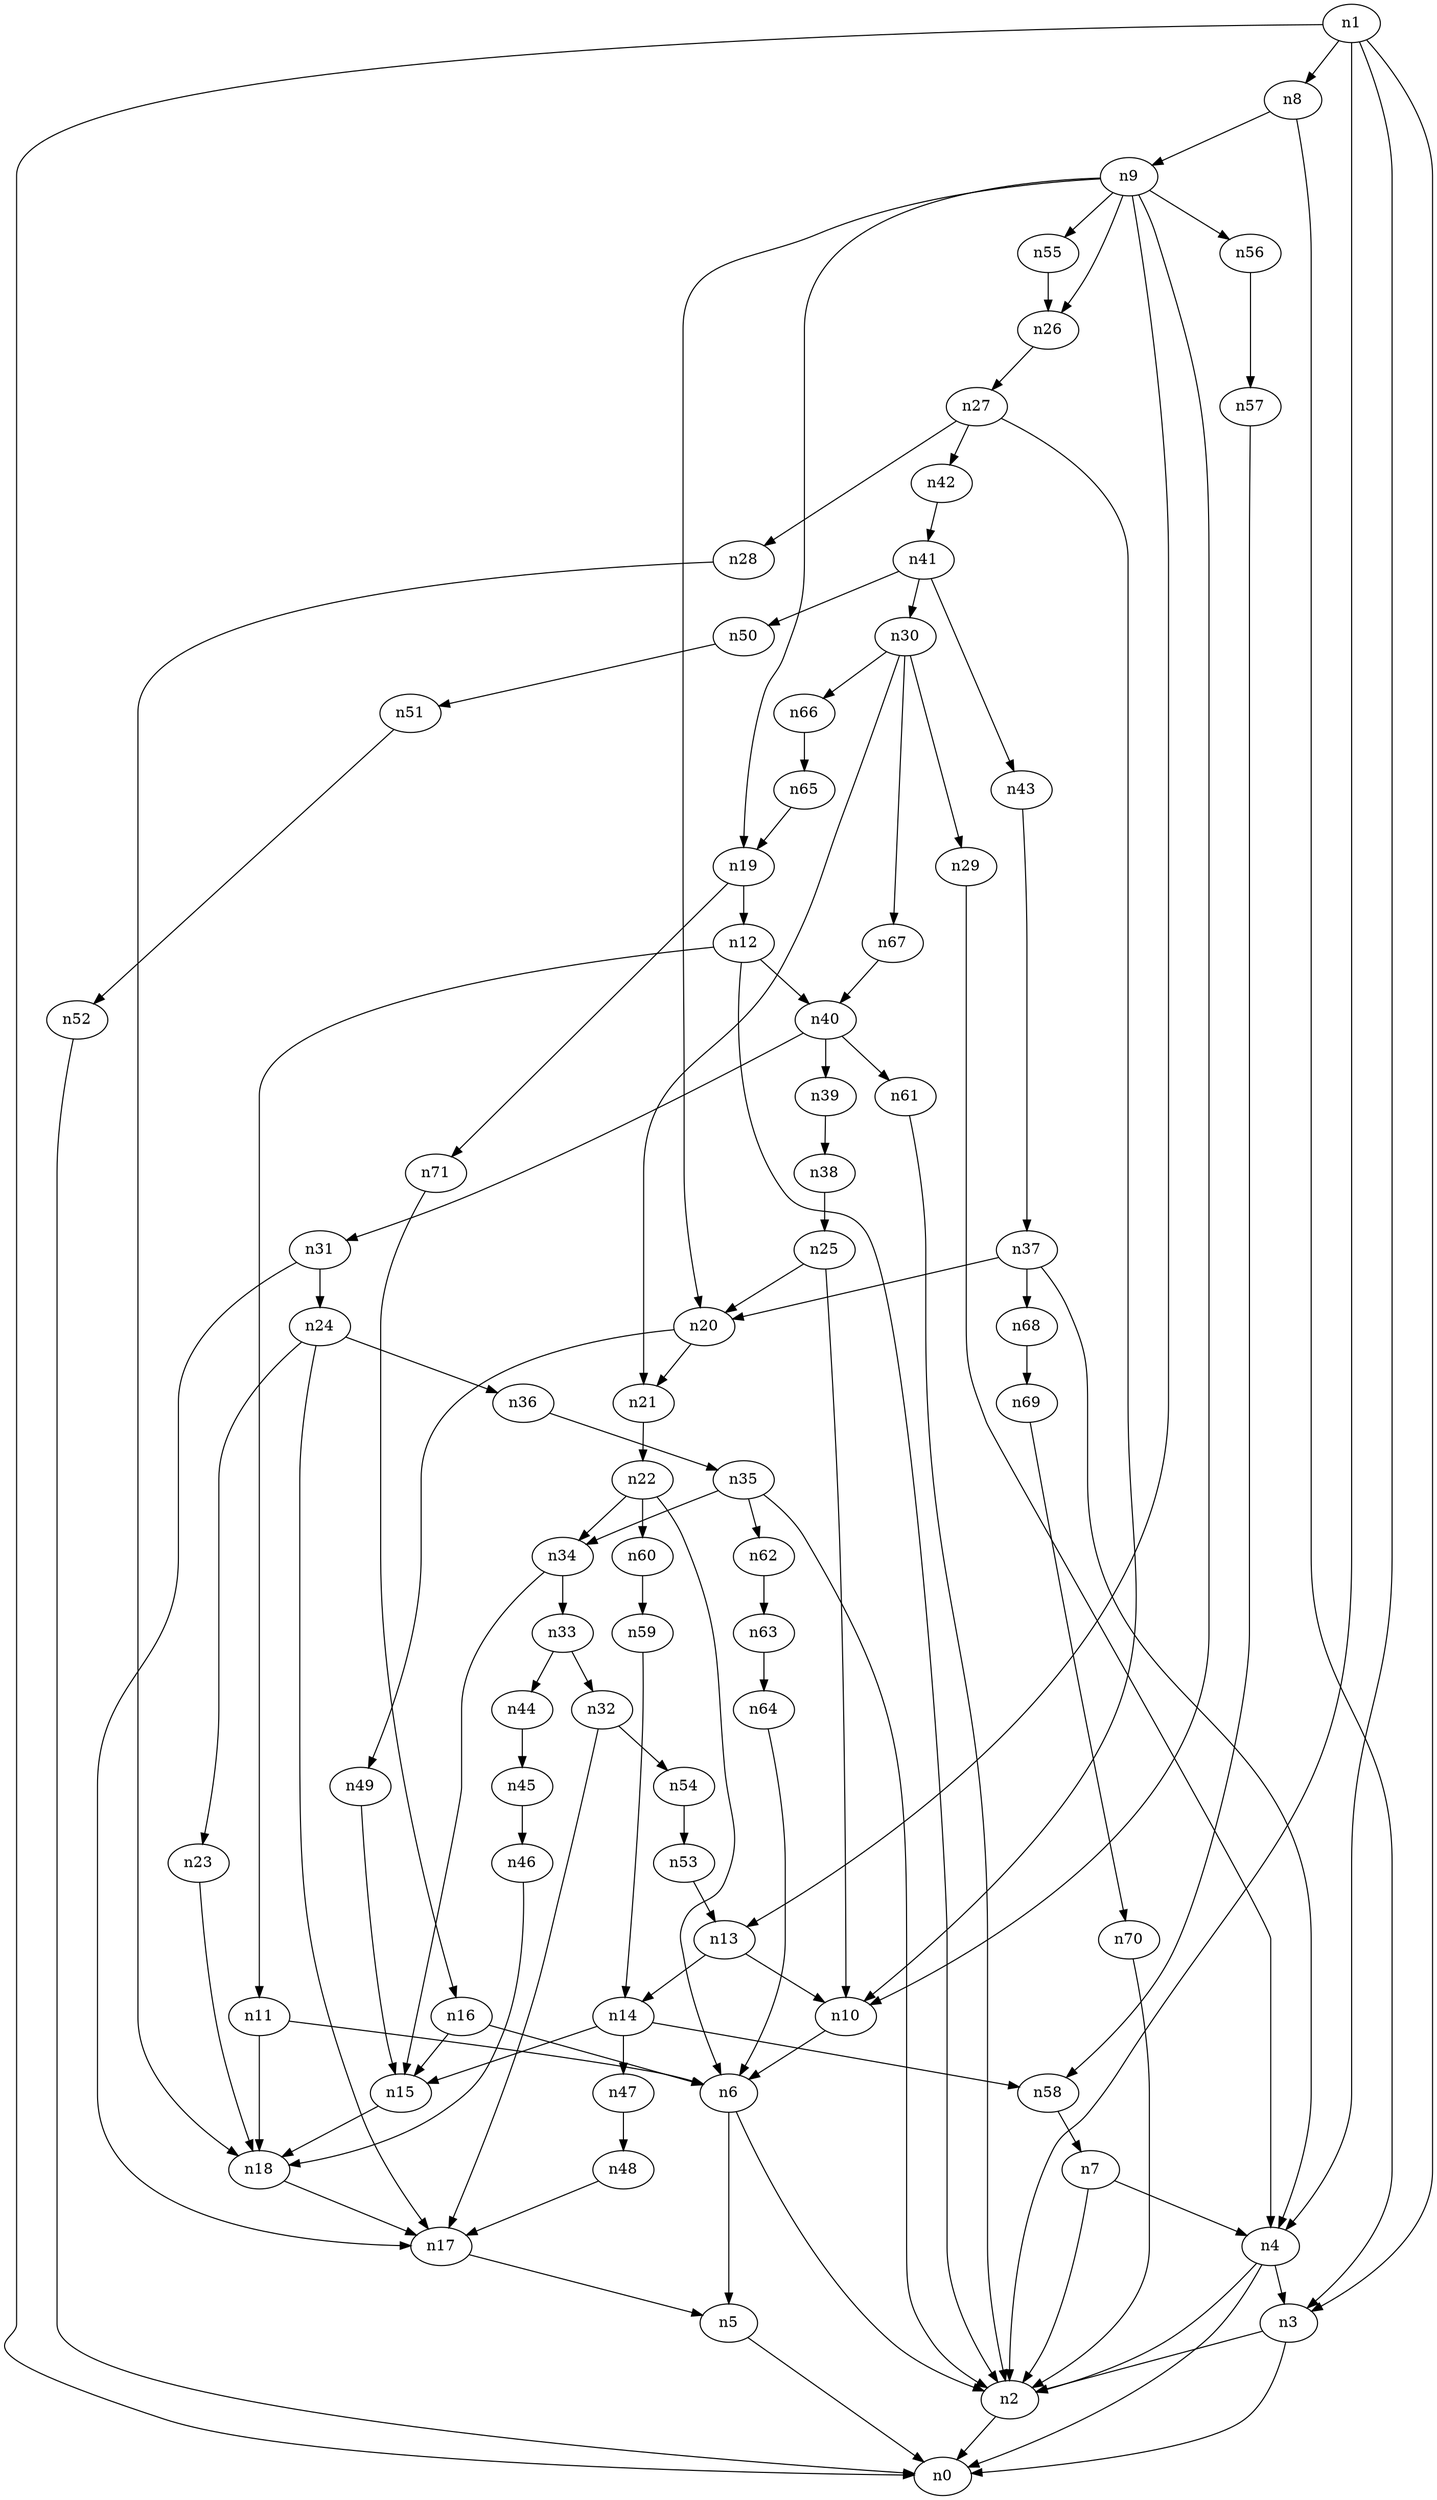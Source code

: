 digraph G {
	n1 -> n0	 [_graphml_id=e0];
	n1 -> n2	 [_graphml_id=e1];
	n1 -> n3	 [_graphml_id=e6];
	n1 -> n4	 [_graphml_id=e9];
	n1 -> n8	 [_graphml_id=e15];
	n2 -> n0	 [_graphml_id=e5];
	n3 -> n0	 [_graphml_id=e8];
	n3 -> n2	 [_graphml_id=e2];
	n4 -> n0	 [_graphml_id=e4];
	n4 -> n2	 [_graphml_id=e7];
	n4 -> n3	 [_graphml_id=e3];
	n5 -> n0	 [_graphml_id=e10];
	n6 -> n2	 [_graphml_id=e12];
	n6 -> n5	 [_graphml_id=e11];
	n7 -> n2	 [_graphml_id=e14];
	n7 -> n4	 [_graphml_id=e13];
	n8 -> n3	 [_graphml_id=e24];
	n8 -> n9	 [_graphml_id=e16];
	n9 -> n10	 [_graphml_id=e17];
	n9 -> n13	 [_graphml_id=e22];
	n9 -> n19	 [_graphml_id=e32];
	n9 -> n20	 [_graphml_id=e35];
	n9 -> n26	 [_graphml_id=e44];
	n9 -> n55	 [_graphml_id=e91];
	n9 -> n56	 [_graphml_id=e93];
	n10 -> n6	 [_graphml_id=e18];
	n11 -> n6	 [_graphml_id=e19];
	n11 -> n18	 [_graphml_id=e34];
	n12 -> n2	 [_graphml_id=e21];
	n12 -> n11	 [_graphml_id=e20];
	n12 -> n40	 [_graphml_id=e66];
	n13 -> n10	 [_graphml_id=e23];
	n13 -> n14	 [_graphml_id=e25];
	n14 -> n15	 [_graphml_id=e26];
	n14 -> n47	 [_graphml_id=e77];
	n14 -> n58	 [_graphml_id=e96];
	n15 -> n18	 [_graphml_id=e31];
	n16 -> n6	 [_graphml_id=e28];
	n16 -> n15	 [_graphml_id=e27];
	n17 -> n5	 [_graphml_id=e29];
	n18 -> n17	 [_graphml_id=e30];
	n19 -> n12	 [_graphml_id=e33];
	n19 -> n71	 [_graphml_id=e117];
	n20 -> n21	 [_graphml_id=e36];
	n20 -> n49	 [_graphml_id=e80];
	n21 -> n22	 [_graphml_id=e37];
	n22 -> n6	 [_graphml_id=e38];
	n22 -> n34	 [_graphml_id=e57];
	n22 -> n60	 [_graphml_id=e99];
	n23 -> n18	 [_graphml_id=e39];
	n24 -> n17	 [_graphml_id=e41];
	n24 -> n23	 [_graphml_id=e40];
	n24 -> n36	 [_graphml_id=e60];
	n25 -> n10	 [_graphml_id=e42];
	n25 -> n20	 [_graphml_id=e43];
	n26 -> n27	 [_graphml_id=e45];
	n27 -> n10	 [_graphml_id=e53];
	n27 -> n28	 [_graphml_id=e46];
	n27 -> n42	 [_graphml_id=e69];
	n28 -> n18	 [_graphml_id=e47];
	n29 -> n4	 [_graphml_id=e48];
	n30 -> n21	 [_graphml_id=e50];
	n30 -> n29	 [_graphml_id=e49];
	n30 -> n66	 [_graphml_id=e108];
	n30 -> n67	 [_graphml_id=e110];
	n31 -> n17	 [_graphml_id=e52];
	n31 -> n24	 [_graphml_id=e51];
	n32 -> n17	 [_graphml_id=e54];
	n32 -> n54	 [_graphml_id=e89];
	n33 -> n32	 [_graphml_id=e55];
	n33 -> n44	 [_graphml_id=e73];
	n34 -> n15	 [_graphml_id=e72];
	n34 -> n33	 [_graphml_id=e56];
	n35 -> n2	 [_graphml_id=e92];
	n35 -> n34	 [_graphml_id=e58];
	n35 -> n62	 [_graphml_id=e102];
	n36 -> n35	 [_graphml_id=e59];
	n37 -> n4	 [_graphml_id=e61];
	n37 -> n20	 [_graphml_id=e62];
	n37 -> n68	 [_graphml_id=e112];
	n38 -> n25	 [_graphml_id=e63];
	n39 -> n38	 [_graphml_id=e64];
	n40 -> n31	 [_graphml_id=e82];
	n40 -> n39	 [_graphml_id=e65];
	n40 -> n61	 [_graphml_id=e101];
	n41 -> n30	 [_graphml_id=e67];
	n41 -> n43	 [_graphml_id=e71];
	n41 -> n50	 [_graphml_id=e83];
	n42 -> n41	 [_graphml_id=e68];
	n43 -> n37	 [_graphml_id=e70];
	n44 -> n45	 [_graphml_id=e74];
	n45 -> n46	 [_graphml_id=e75];
	n46 -> n18	 [_graphml_id=e76];
	n47 -> n48	 [_graphml_id=e78];
	n48 -> n17	 [_graphml_id=e79];
	n49 -> n15	 [_graphml_id=e81];
	n50 -> n51	 [_graphml_id=e84];
	n51 -> n52	 [_graphml_id=e85];
	n52 -> n0	 [_graphml_id=e86];
	n53 -> n13	 [_graphml_id=e87];
	n54 -> n53	 [_graphml_id=e88];
	n55 -> n26	 [_graphml_id=e90];
	n56 -> n57	 [_graphml_id=e94];
	n57 -> n58	 [_graphml_id=e95];
	n58 -> n7	 [_graphml_id=e111];
	n59 -> n14	 [_graphml_id=e97];
	n60 -> n59	 [_graphml_id=e98];
	n61 -> n2	 [_graphml_id=e100];
	n62 -> n63	 [_graphml_id=e103];
	n63 -> n64	 [_graphml_id=e104];
	n64 -> n6	 [_graphml_id=e105];
	n65 -> n19	 [_graphml_id=e106];
	n66 -> n65	 [_graphml_id=e107];
	n67 -> n40	 [_graphml_id=e109];
	n68 -> n69	 [_graphml_id=e113];
	n69 -> n70	 [_graphml_id=e114];
	n70 -> n2	 [_graphml_id=e115];
	n71 -> n16	 [_graphml_id=e116];
}
